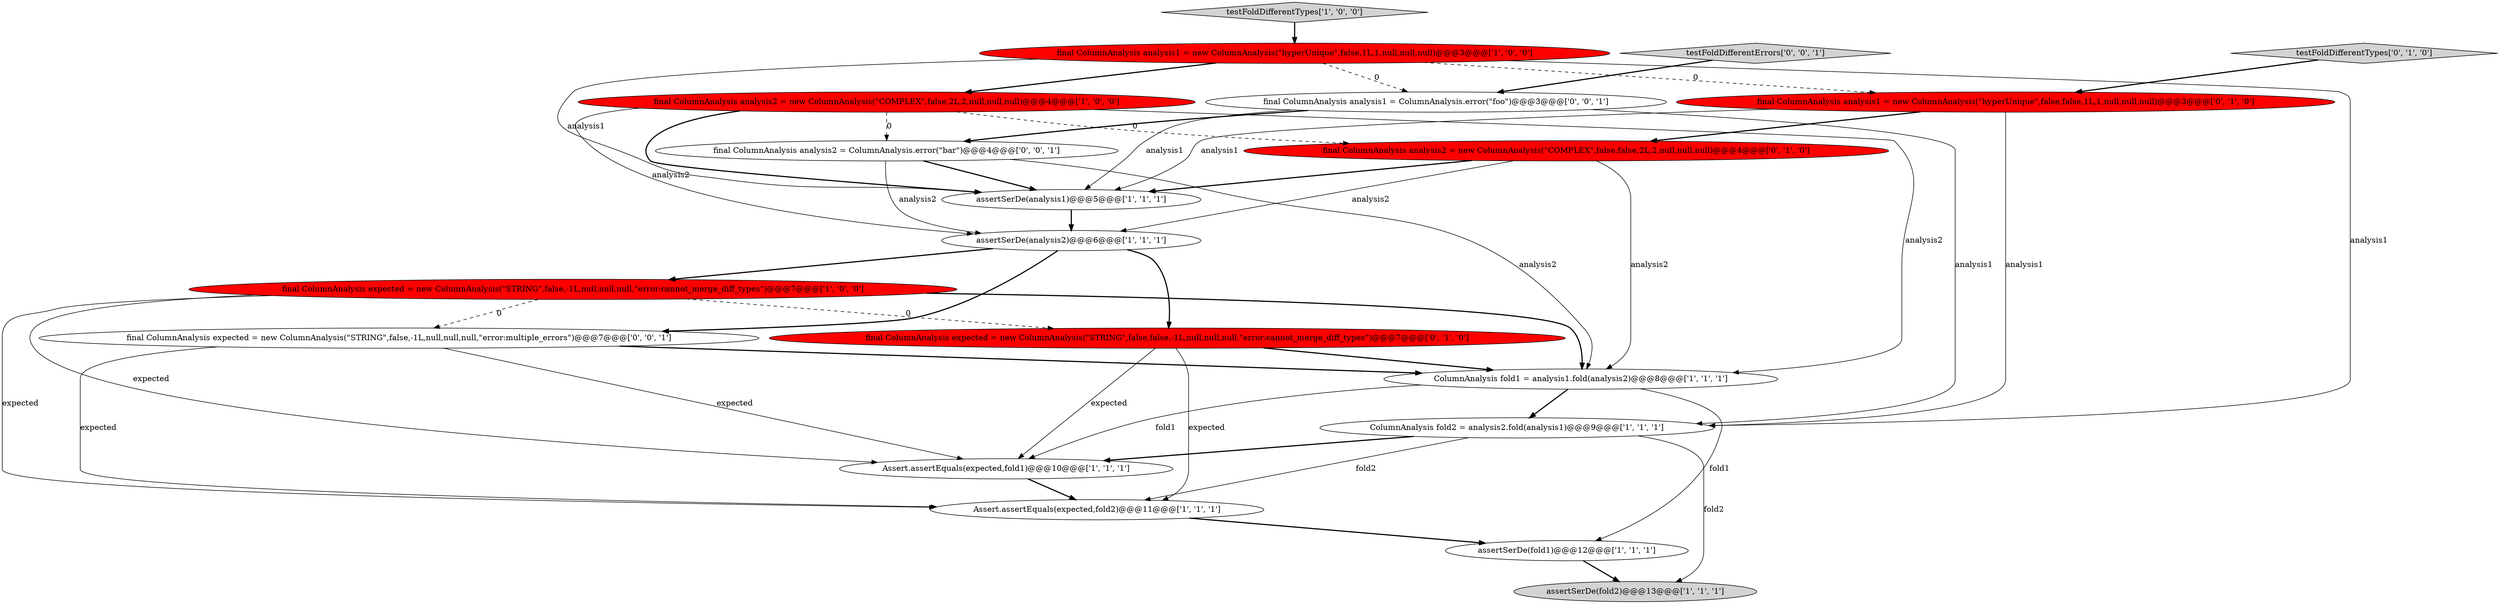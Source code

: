 digraph {
18 [style = filled, label = "final ColumnAnalysis analysis1 = ColumnAnalysis.error(\"foo\")@@@3@@@['0', '0', '1']", fillcolor = white, shape = ellipse image = "AAA0AAABBB3BBB"];
12 [style = filled, label = "final ColumnAnalysis analysis1 = new ColumnAnalysis(\"hyperUnique\",false,false,1L,1,null,null,null)@@@3@@@['0', '1', '0']", fillcolor = red, shape = ellipse image = "AAA1AAABBB2BBB"];
3 [style = filled, label = "ColumnAnalysis fold2 = analysis2.fold(analysis1)@@@9@@@['1', '1', '1']", fillcolor = white, shape = ellipse image = "AAA0AAABBB1BBB"];
7 [style = filled, label = "ColumnAnalysis fold1 = analysis1.fold(analysis2)@@@8@@@['1', '1', '1']", fillcolor = white, shape = ellipse image = "AAA0AAABBB1BBB"];
13 [style = filled, label = "final ColumnAnalysis analysis2 = new ColumnAnalysis(\"COMPLEX\",false,false,2L,2,null,null,null)@@@4@@@['0', '1', '0']", fillcolor = red, shape = ellipse image = "AAA1AAABBB2BBB"];
17 [style = filled, label = "testFoldDifferentErrors['0', '0', '1']", fillcolor = lightgray, shape = diamond image = "AAA0AAABBB3BBB"];
6 [style = filled, label = "testFoldDifferentTypes['1', '0', '0']", fillcolor = lightgray, shape = diamond image = "AAA0AAABBB1BBB"];
1 [style = filled, label = "assertSerDe(analysis1)@@@5@@@['1', '1', '1']", fillcolor = white, shape = ellipse image = "AAA0AAABBB1BBB"];
0 [style = filled, label = "Assert.assertEquals(expected,fold1)@@@10@@@['1', '1', '1']", fillcolor = white, shape = ellipse image = "AAA0AAABBB1BBB"];
10 [style = filled, label = "final ColumnAnalysis expected = new ColumnAnalysis(\"STRING\",false,-1L,null,null,null,\"error:cannot_merge_diff_types\")@@@7@@@['1', '0', '0']", fillcolor = red, shape = ellipse image = "AAA1AAABBB1BBB"];
14 [style = filled, label = "final ColumnAnalysis expected = new ColumnAnalysis(\"STRING\",false,false,-1L,null,null,null,\"error:cannot_merge_diff_types\")@@@7@@@['0', '1', '0']", fillcolor = red, shape = ellipse image = "AAA1AAABBB2BBB"];
19 [style = filled, label = "final ColumnAnalysis analysis2 = ColumnAnalysis.error(\"bar\")@@@4@@@['0', '0', '1']", fillcolor = white, shape = ellipse image = "AAA0AAABBB3BBB"];
4 [style = filled, label = "assertSerDe(fold2)@@@13@@@['1', '1', '1']", fillcolor = lightgray, shape = ellipse image = "AAA0AAABBB1BBB"];
8 [style = filled, label = "final ColumnAnalysis analysis2 = new ColumnAnalysis(\"COMPLEX\",false,2L,2,null,null,null)@@@4@@@['1', '0', '0']", fillcolor = red, shape = ellipse image = "AAA1AAABBB1BBB"];
5 [style = filled, label = "assertSerDe(fold1)@@@12@@@['1', '1', '1']", fillcolor = white, shape = ellipse image = "AAA0AAABBB1BBB"];
2 [style = filled, label = "assertSerDe(analysis2)@@@6@@@['1', '1', '1']", fillcolor = white, shape = ellipse image = "AAA0AAABBB1BBB"];
15 [style = filled, label = "testFoldDifferentTypes['0', '1', '0']", fillcolor = lightgray, shape = diamond image = "AAA0AAABBB2BBB"];
16 [style = filled, label = "final ColumnAnalysis expected = new ColumnAnalysis(\"STRING\",false,-1L,null,null,null,\"error:multiple_errors\")@@@7@@@['0', '0', '1']", fillcolor = white, shape = ellipse image = "AAA0AAABBB3BBB"];
9 [style = filled, label = "final ColumnAnalysis analysis1 = new ColumnAnalysis(\"hyperUnique\",false,1L,1,null,null,null)@@@3@@@['1', '0', '0']", fillcolor = red, shape = ellipse image = "AAA1AAABBB1BBB"];
11 [style = filled, label = "Assert.assertEquals(expected,fold2)@@@11@@@['1', '1', '1']", fillcolor = white, shape = ellipse image = "AAA0AAABBB1BBB"];
13->2 [style = solid, label="analysis2"];
8->2 [style = solid, label="analysis2"];
8->19 [style = dashed, label="0"];
9->3 [style = solid, label="analysis1"];
19->2 [style = solid, label="analysis2"];
14->11 [style = solid, label="expected"];
9->18 [style = dashed, label="0"];
9->1 [style = solid, label="analysis1"];
16->0 [style = solid, label="expected"];
16->7 [style = bold, label=""];
18->19 [style = bold, label=""];
0->11 [style = bold, label=""];
14->0 [style = solid, label="expected"];
2->10 [style = bold, label=""];
9->8 [style = bold, label=""];
10->7 [style = bold, label=""];
12->1 [style = solid, label="analysis1"];
7->3 [style = bold, label=""];
3->0 [style = bold, label=""];
13->1 [style = bold, label=""];
13->7 [style = solid, label="analysis2"];
14->7 [style = bold, label=""];
8->13 [style = dashed, label="0"];
12->3 [style = solid, label="analysis1"];
8->1 [style = bold, label=""];
12->13 [style = bold, label=""];
3->4 [style = solid, label="fold2"];
11->5 [style = bold, label=""];
19->1 [style = bold, label=""];
18->1 [style = solid, label="analysis1"];
18->3 [style = solid, label="analysis1"];
5->4 [style = bold, label=""];
2->14 [style = bold, label=""];
16->11 [style = solid, label="expected"];
3->11 [style = solid, label="fold2"];
8->7 [style = solid, label="analysis2"];
1->2 [style = bold, label=""];
15->12 [style = bold, label=""];
10->0 [style = solid, label="expected"];
9->12 [style = dashed, label="0"];
10->16 [style = dashed, label="0"];
6->9 [style = bold, label=""];
7->5 [style = solid, label="fold1"];
10->14 [style = dashed, label="0"];
17->18 [style = bold, label=""];
10->11 [style = solid, label="expected"];
7->0 [style = solid, label="fold1"];
19->7 [style = solid, label="analysis2"];
2->16 [style = bold, label=""];
}
